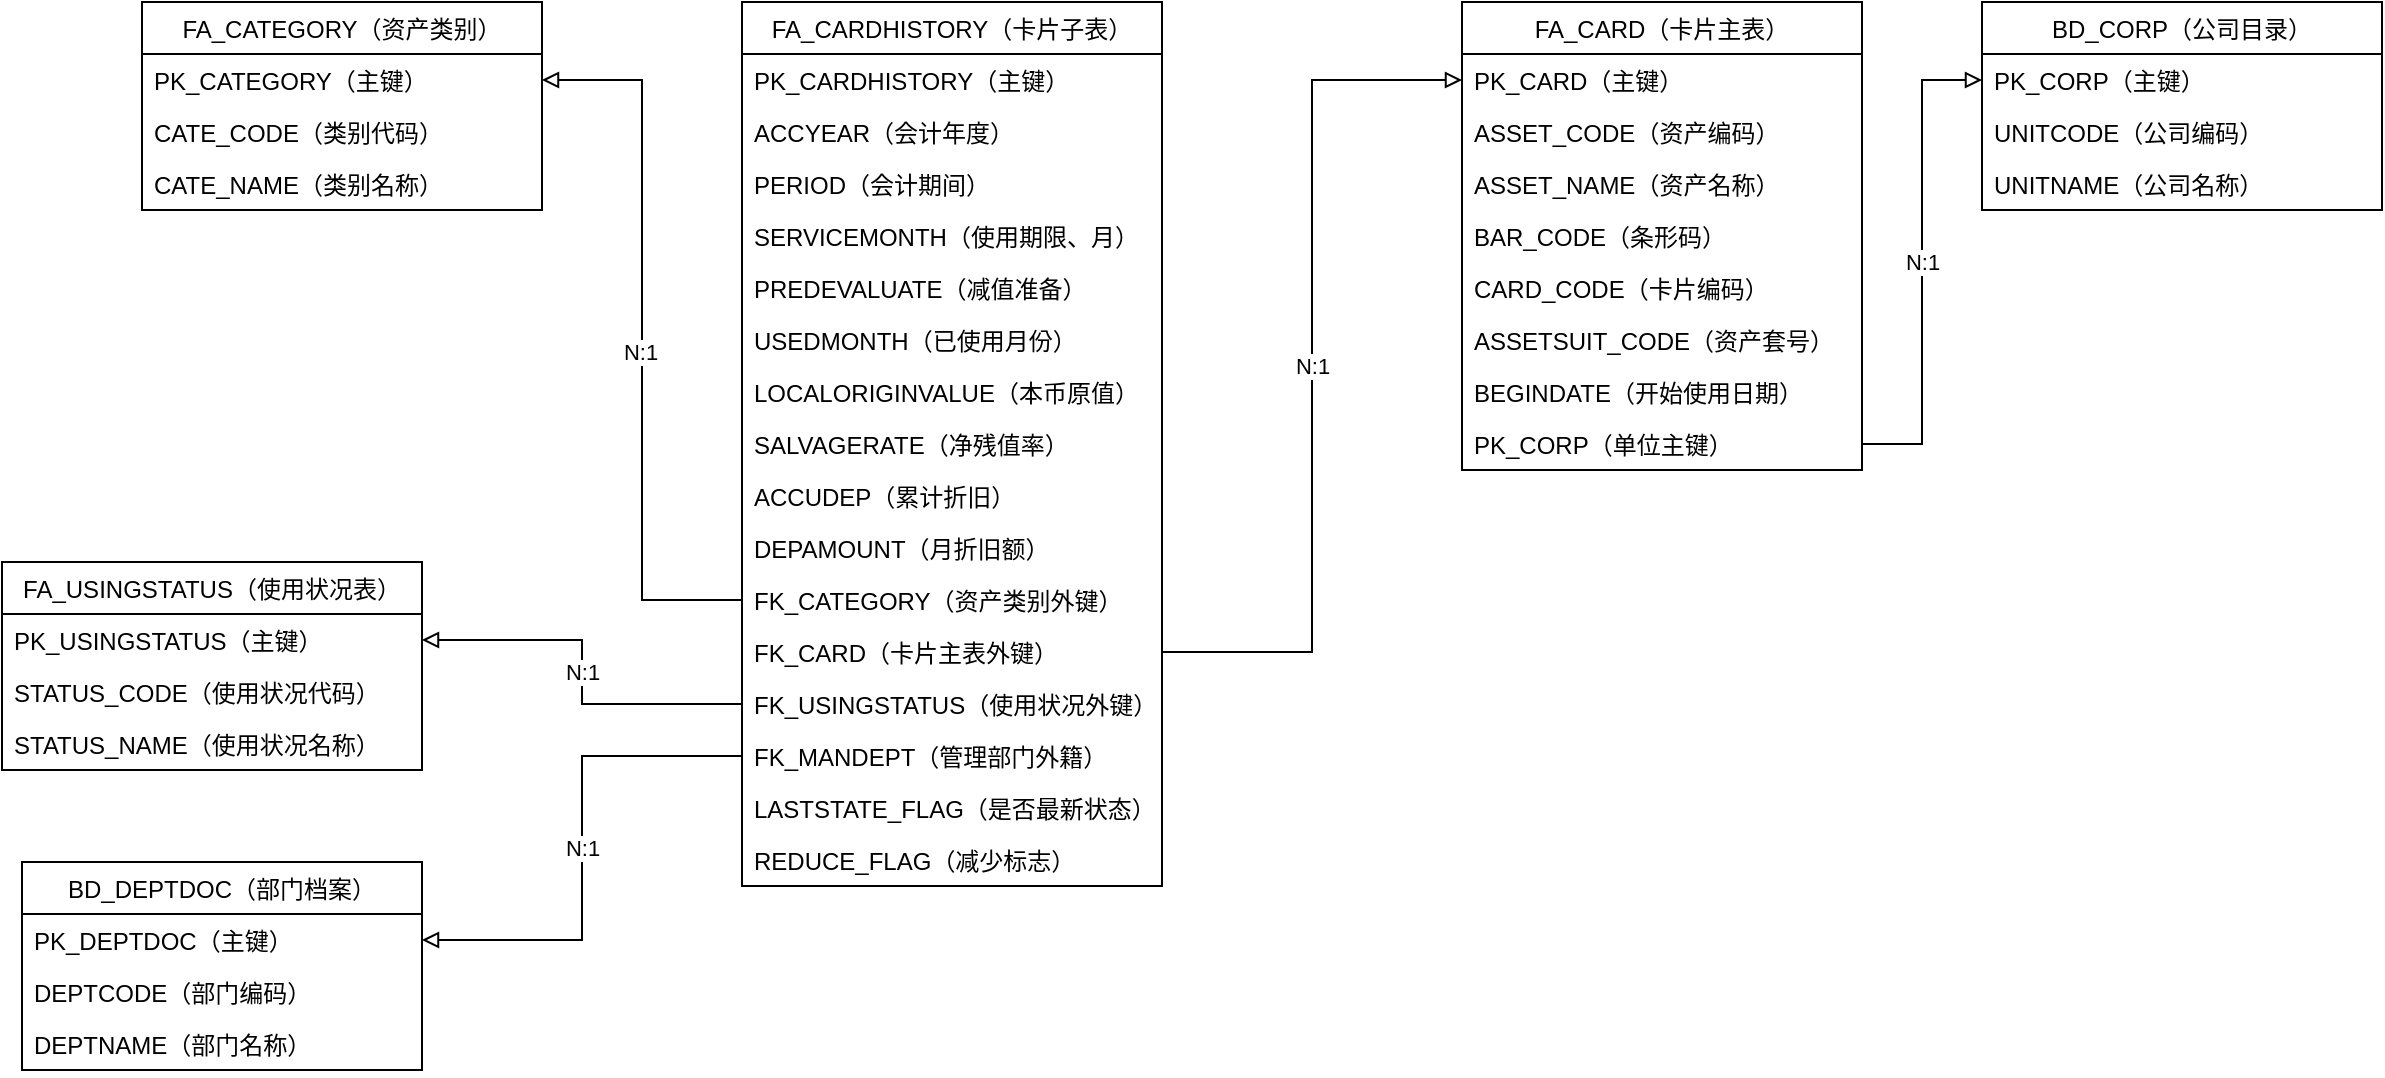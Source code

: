 <mxfile version="14.8.5" type="github">
  <diagram name="Page-1" id="efa7a0a1-bf9b-a30e-e6df-94a7791c09e9">
    <mxGraphModel dx="1422" dy="774" grid="1" gridSize="10" guides="1" tooltips="1" connect="1" arrows="1" fold="1" page="1" pageScale="1" pageWidth="2339" pageHeight="3300" background="none" math="0" shadow="0">
      <root>
        <mxCell id="0" />
        <mxCell id="1" parent="0" />
        <mxCell id="DroHx0XE8zM4UCk5UBcj-114" value="FA_CARD（卡片主表）" style="swimlane;fontStyle=0;childLayout=stackLayout;horizontal=1;startSize=26;horizontalStack=0;resizeParent=1;resizeParentMax=0;resizeLast=0;collapsible=1;marginBottom=0;" vertex="1" parent="1">
          <mxGeometry x="1060" y="150" width="200" height="234" as="geometry" />
        </mxCell>
        <mxCell id="DroHx0XE8zM4UCk5UBcj-115" value="PK_CARD（主键）" style="text;strokeColor=none;fillColor=none;align=left;verticalAlign=top;spacingLeft=4;spacingRight=4;overflow=hidden;rotatable=0;points=[[0,0.5],[1,0.5]];portConstraint=eastwest;" vertex="1" parent="DroHx0XE8zM4UCk5UBcj-114">
          <mxGeometry y="26" width="200" height="26" as="geometry" />
        </mxCell>
        <mxCell id="DroHx0XE8zM4UCk5UBcj-129" value="ASSET_CODE（资产编码）" style="text;strokeColor=none;fillColor=none;align=left;verticalAlign=top;spacingLeft=4;spacingRight=4;overflow=hidden;rotatable=0;points=[[0,0.5],[1,0.5]];portConstraint=eastwest;" vertex="1" parent="DroHx0XE8zM4UCk5UBcj-114">
          <mxGeometry y="52" width="200" height="26" as="geometry" />
        </mxCell>
        <mxCell id="DroHx0XE8zM4UCk5UBcj-116" value="ASSET_NAME（资产名称）" style="text;strokeColor=none;fillColor=none;align=left;verticalAlign=top;spacingLeft=4;spacingRight=4;overflow=hidden;rotatable=0;points=[[0,0.5],[1,0.5]];portConstraint=eastwest;" vertex="1" parent="DroHx0XE8zM4UCk5UBcj-114">
          <mxGeometry y="78" width="200" height="26" as="geometry" />
        </mxCell>
        <mxCell id="DroHx0XE8zM4UCk5UBcj-119" value="BAR_CODE（条形码）" style="text;strokeColor=none;fillColor=none;align=left;verticalAlign=top;spacingLeft=4;spacingRight=4;overflow=hidden;rotatable=0;points=[[0,0.5],[1,0.5]];portConstraint=eastwest;" vertex="1" parent="DroHx0XE8zM4UCk5UBcj-114">
          <mxGeometry y="104" width="200" height="26" as="geometry" />
        </mxCell>
        <mxCell id="DroHx0XE8zM4UCk5UBcj-118" value="CARD_CODE（卡片编码）" style="text;strokeColor=none;fillColor=none;align=left;verticalAlign=top;spacingLeft=4;spacingRight=4;overflow=hidden;rotatable=0;points=[[0,0.5],[1,0.5]];portConstraint=eastwest;" vertex="1" parent="DroHx0XE8zM4UCk5UBcj-114">
          <mxGeometry y="130" width="200" height="26" as="geometry" />
        </mxCell>
        <mxCell id="DroHx0XE8zM4UCk5UBcj-117" value="ASSETSUIT_CODE（资产套号）" style="text;strokeColor=none;fillColor=none;align=left;verticalAlign=top;spacingLeft=4;spacingRight=4;overflow=hidden;rotatable=0;points=[[0,0.5],[1,0.5]];portConstraint=eastwest;" vertex="1" parent="DroHx0XE8zM4UCk5UBcj-114">
          <mxGeometry y="156" width="200" height="26" as="geometry" />
        </mxCell>
        <mxCell id="DroHx0XE8zM4UCk5UBcj-127" value="BEGINDATE（开始使用日期）" style="text;strokeColor=none;fillColor=none;align=left;verticalAlign=top;spacingLeft=4;spacingRight=4;overflow=hidden;rotatable=0;points=[[0,0.5],[1,0.5]];portConstraint=eastwest;" vertex="1" parent="DroHx0XE8zM4UCk5UBcj-114">
          <mxGeometry y="182" width="200" height="26" as="geometry" />
        </mxCell>
        <mxCell id="DroHx0XE8zM4UCk5UBcj-128" value="PK_CORP（单位主键）" style="text;strokeColor=none;fillColor=none;align=left;verticalAlign=top;spacingLeft=4;spacingRight=4;overflow=hidden;rotatable=0;points=[[0,0.5],[1,0.5]];portConstraint=eastwest;" vertex="1" parent="DroHx0XE8zM4UCk5UBcj-114">
          <mxGeometry y="208" width="200" height="26" as="geometry" />
        </mxCell>
        <mxCell id="DroHx0XE8zM4UCk5UBcj-131" value="FA_CATEGORY（资产类别）" style="swimlane;fontStyle=0;childLayout=stackLayout;horizontal=1;startSize=26;horizontalStack=0;resizeParent=1;resizeParentMax=0;resizeLast=0;collapsible=1;marginBottom=0;" vertex="1" parent="1">
          <mxGeometry x="400" y="150" width="200" height="104" as="geometry" />
        </mxCell>
        <mxCell id="DroHx0XE8zM4UCk5UBcj-132" value="PK_CATEGORY（主键）" style="text;strokeColor=none;fillColor=none;align=left;verticalAlign=top;spacingLeft=4;spacingRight=4;overflow=hidden;rotatable=0;points=[[0,0.5],[1,0.5]];portConstraint=eastwest;" vertex="1" parent="DroHx0XE8zM4UCk5UBcj-131">
          <mxGeometry y="26" width="200" height="26" as="geometry" />
        </mxCell>
        <mxCell id="DroHx0XE8zM4UCk5UBcj-171" value="CATE_CODE（类别代码）" style="text;strokeColor=none;fillColor=none;align=left;verticalAlign=top;spacingLeft=4;spacingRight=4;overflow=hidden;rotatable=0;points=[[0,0.5],[1,0.5]];portConstraint=eastwest;" vertex="1" parent="DroHx0XE8zM4UCk5UBcj-131">
          <mxGeometry y="52" width="200" height="26" as="geometry" />
        </mxCell>
        <mxCell id="DroHx0XE8zM4UCk5UBcj-141" value="CATE_NAME（类别名称）" style="text;strokeColor=none;fillColor=none;align=left;verticalAlign=top;spacingLeft=4;spacingRight=4;overflow=hidden;rotatable=0;points=[[0,0.5],[1,0.5]];portConstraint=eastwest;" vertex="1" parent="DroHx0XE8zM4UCk5UBcj-131">
          <mxGeometry y="78" width="200" height="26" as="geometry" />
        </mxCell>
        <mxCell id="DroHx0XE8zM4UCk5UBcj-142" value="FA_CARDHISTORY（卡片子表）" style="swimlane;fontStyle=0;childLayout=stackLayout;horizontal=1;startSize=26;horizontalStack=0;resizeParent=1;resizeParentMax=0;resizeLast=0;collapsible=1;marginBottom=0;" vertex="1" parent="1">
          <mxGeometry x="700" y="150" width="210" height="442" as="geometry" />
        </mxCell>
        <mxCell id="DroHx0XE8zM4UCk5UBcj-143" value="PK_CARDHISTORY（主键）" style="text;strokeColor=none;fillColor=none;align=left;verticalAlign=top;spacingLeft=4;spacingRight=4;overflow=hidden;rotatable=0;points=[[0,0.5],[1,0.5]];portConstraint=eastwest;" vertex="1" parent="DroHx0XE8zM4UCk5UBcj-142">
          <mxGeometry y="26" width="210" height="26" as="geometry" />
        </mxCell>
        <mxCell id="DroHx0XE8zM4UCk5UBcj-154" value="ACCYEAR（会计年度）" style="text;strokeColor=none;fillColor=none;align=left;verticalAlign=top;spacingLeft=4;spacingRight=4;overflow=hidden;rotatable=0;points=[[0,0.5],[1,0.5]];portConstraint=eastwest;" vertex="1" parent="DroHx0XE8zM4UCk5UBcj-142">
          <mxGeometry y="52" width="210" height="26" as="geometry" />
        </mxCell>
        <mxCell id="DroHx0XE8zM4UCk5UBcj-155" value="PERIOD（会计期间）" style="text;strokeColor=none;fillColor=none;align=left;verticalAlign=top;spacingLeft=4;spacingRight=4;overflow=hidden;rotatable=0;points=[[0,0.5],[1,0.5]];portConstraint=eastwest;" vertex="1" parent="DroHx0XE8zM4UCk5UBcj-142">
          <mxGeometry y="78" width="210" height="26" as="geometry" />
        </mxCell>
        <mxCell id="DroHx0XE8zM4UCk5UBcj-156" value="SERVICEMONTH（使用期限、月）" style="text;strokeColor=none;fillColor=none;align=left;verticalAlign=top;spacingLeft=4;spacingRight=4;overflow=hidden;rotatable=0;points=[[0,0.5],[1,0.5]];portConstraint=eastwest;" vertex="1" parent="DroHx0XE8zM4UCk5UBcj-142">
          <mxGeometry y="104" width="210" height="26" as="geometry" />
        </mxCell>
        <mxCell id="DroHx0XE8zM4UCk5UBcj-160" value="PREDEVALUATE（减值准备）" style="text;strokeColor=none;fillColor=none;align=left;verticalAlign=top;spacingLeft=4;spacingRight=4;overflow=hidden;rotatable=0;points=[[0,0.5],[1,0.5]];portConstraint=eastwest;" vertex="1" parent="DroHx0XE8zM4UCk5UBcj-142">
          <mxGeometry y="130" width="210" height="26" as="geometry" />
        </mxCell>
        <mxCell id="DroHx0XE8zM4UCk5UBcj-157" value="USEDMONTH（已使用月份）" style="text;strokeColor=none;fillColor=none;align=left;verticalAlign=top;spacingLeft=4;spacingRight=4;overflow=hidden;rotatable=0;points=[[0,0.5],[1,0.5]];portConstraint=eastwest;" vertex="1" parent="DroHx0XE8zM4UCk5UBcj-142">
          <mxGeometry y="156" width="210" height="26" as="geometry" />
        </mxCell>
        <mxCell id="DroHx0XE8zM4UCk5UBcj-158" value="LOCALORIGINVALUE（本币原值）" style="text;strokeColor=none;fillColor=none;align=left;verticalAlign=top;spacingLeft=4;spacingRight=4;overflow=hidden;rotatable=0;points=[[0,0.5],[1,0.5]];portConstraint=eastwest;" vertex="1" parent="DroHx0XE8zM4UCk5UBcj-142">
          <mxGeometry y="182" width="210" height="26" as="geometry" />
        </mxCell>
        <mxCell id="DroHx0XE8zM4UCk5UBcj-159" value="SALVAGERATE（净残值率）" style="text;strokeColor=none;fillColor=none;align=left;verticalAlign=top;spacingLeft=4;spacingRight=4;overflow=hidden;rotatable=0;points=[[0,0.5],[1,0.5]];portConstraint=eastwest;" vertex="1" parent="DroHx0XE8zM4UCk5UBcj-142">
          <mxGeometry y="208" width="210" height="26" as="geometry" />
        </mxCell>
        <mxCell id="DroHx0XE8zM4UCk5UBcj-161" value="ACCUDEP（累计折旧）" style="text;strokeColor=none;fillColor=none;align=left;verticalAlign=top;spacingLeft=4;spacingRight=4;overflow=hidden;rotatable=0;points=[[0,0.5],[1,0.5]];portConstraint=eastwest;" vertex="1" parent="DroHx0XE8zM4UCk5UBcj-142">
          <mxGeometry y="234" width="210" height="26" as="geometry" />
        </mxCell>
        <mxCell id="DroHx0XE8zM4UCk5UBcj-162" value="DEPAMOUNT（月折旧额）" style="text;strokeColor=none;fillColor=none;align=left;verticalAlign=top;spacingLeft=4;spacingRight=4;overflow=hidden;rotatable=0;points=[[0,0.5],[1,0.5]];portConstraint=eastwest;" vertex="1" parent="DroHx0XE8zM4UCk5UBcj-142">
          <mxGeometry y="260" width="210" height="26" as="geometry" />
        </mxCell>
        <mxCell id="DroHx0XE8zM4UCk5UBcj-163" value="FK_CATEGORY（资产类别外键）" style="text;strokeColor=none;fillColor=none;align=left;verticalAlign=top;spacingLeft=4;spacingRight=4;overflow=hidden;rotatable=0;points=[[0,0.5],[1,0.5]];portConstraint=eastwest;" vertex="1" parent="DroHx0XE8zM4UCk5UBcj-142">
          <mxGeometry y="286" width="210" height="26" as="geometry" />
        </mxCell>
        <mxCell id="DroHx0XE8zM4UCk5UBcj-164" value="FK_CARD（卡片主表外键）" style="text;strokeColor=none;fillColor=none;align=left;verticalAlign=top;spacingLeft=4;spacingRight=4;overflow=hidden;rotatable=0;points=[[0,0.5],[1,0.5]];portConstraint=eastwest;" vertex="1" parent="DroHx0XE8zM4UCk5UBcj-142">
          <mxGeometry y="312" width="210" height="26" as="geometry" />
        </mxCell>
        <mxCell id="DroHx0XE8zM4UCk5UBcj-165" value="FK_USINGSTATUS（使用状况外键）" style="text;strokeColor=none;fillColor=none;align=left;verticalAlign=top;spacingLeft=4;spacingRight=4;overflow=hidden;rotatable=0;points=[[0,0.5],[1,0.5]];portConstraint=eastwest;" vertex="1" parent="DroHx0XE8zM4UCk5UBcj-142">
          <mxGeometry y="338" width="210" height="26" as="geometry" />
        </mxCell>
        <mxCell id="DroHx0XE8zM4UCk5UBcj-166" value="FK_MANDEPT（管理部门外籍）" style="text;strokeColor=none;fillColor=none;align=left;verticalAlign=top;spacingLeft=4;spacingRight=4;overflow=hidden;rotatable=0;points=[[0,0.5],[1,0.5]];portConstraint=eastwest;" vertex="1" parent="DroHx0XE8zM4UCk5UBcj-142">
          <mxGeometry y="364" width="210" height="26" as="geometry" />
        </mxCell>
        <mxCell id="DroHx0XE8zM4UCk5UBcj-167" value="LASTSTATE_FLAG（是否最新状态）" style="text;strokeColor=none;fillColor=none;align=left;verticalAlign=top;spacingLeft=4;spacingRight=4;overflow=hidden;rotatable=0;points=[[0,0.5],[1,0.5]];portConstraint=eastwest;" vertex="1" parent="DroHx0XE8zM4UCk5UBcj-142">
          <mxGeometry y="390" width="210" height="26" as="geometry" />
        </mxCell>
        <mxCell id="DroHx0XE8zM4UCk5UBcj-148" value="REDUCE_FLAG（减少标志）" style="text;strokeColor=none;fillColor=none;align=left;verticalAlign=top;spacingLeft=4;spacingRight=4;overflow=hidden;rotatable=0;points=[[0,0.5],[1,0.5]];portConstraint=eastwest;" vertex="1" parent="DroHx0XE8zM4UCk5UBcj-142">
          <mxGeometry y="416" width="210" height="26" as="geometry" />
        </mxCell>
        <mxCell id="DroHx0XE8zM4UCk5UBcj-168" value="N:1" style="edgeStyle=orthogonalEdgeStyle;rounded=0;orthogonalLoop=1;jettySize=auto;html=1;endArrow=block;endFill=0;" edge="1" parent="1" source="DroHx0XE8zM4UCk5UBcj-164" target="DroHx0XE8zM4UCk5UBcj-115">
          <mxGeometry relative="1" as="geometry" />
        </mxCell>
        <mxCell id="DroHx0XE8zM4UCk5UBcj-169" style="rounded=0;orthogonalLoop=1;jettySize=auto;html=1;entryX=1;entryY=0.5;entryDx=0;entryDy=0;endArrow=block;endFill=0;edgeStyle=elbowEdgeStyle;" edge="1" parent="1" source="DroHx0XE8zM4UCk5UBcj-163" target="DroHx0XE8zM4UCk5UBcj-132">
          <mxGeometry relative="1" as="geometry" />
        </mxCell>
        <mxCell id="DroHx0XE8zM4UCk5UBcj-170" value="N:1" style="edgeLabel;html=1;align=center;verticalAlign=middle;resizable=0;points=[];" vertex="1" connectable="0" parent="DroHx0XE8zM4UCk5UBcj-169">
          <mxGeometry x="-0.031" y="1" relative="1" as="geometry">
            <mxPoint as="offset" />
          </mxGeometry>
        </mxCell>
        <mxCell id="DroHx0XE8zM4UCk5UBcj-174" value="FA_USINGSTATUS（使用状况表）" style="swimlane;fontStyle=0;childLayout=stackLayout;horizontal=1;startSize=26;horizontalStack=0;resizeParent=1;resizeParentMax=0;resizeLast=0;collapsible=1;marginBottom=0;" vertex="1" parent="1">
          <mxGeometry x="330" y="430" width="210" height="104" as="geometry" />
        </mxCell>
        <mxCell id="DroHx0XE8zM4UCk5UBcj-175" value="PK_USINGSTATUS（主键）" style="text;strokeColor=none;fillColor=none;align=left;verticalAlign=top;spacingLeft=4;spacingRight=4;overflow=hidden;rotatable=0;points=[[0,0.5],[1,0.5]];portConstraint=eastwest;" vertex="1" parent="DroHx0XE8zM4UCk5UBcj-174">
          <mxGeometry y="26" width="210" height="26" as="geometry" />
        </mxCell>
        <mxCell id="DroHx0XE8zM4UCk5UBcj-176" value="STATUS_CODE（使用状况代码）" style="text;strokeColor=none;fillColor=none;align=left;verticalAlign=top;spacingLeft=4;spacingRight=4;overflow=hidden;rotatable=0;points=[[0,0.5],[1,0.5]];portConstraint=eastwest;" vertex="1" parent="DroHx0XE8zM4UCk5UBcj-174">
          <mxGeometry y="52" width="210" height="26" as="geometry" />
        </mxCell>
        <mxCell id="DroHx0XE8zM4UCk5UBcj-177" value="STATUS_NAME（使用状况名称）" style="text;strokeColor=none;fillColor=none;align=left;verticalAlign=top;spacingLeft=4;spacingRight=4;overflow=hidden;rotatable=0;points=[[0,0.5],[1,0.5]];portConstraint=eastwest;" vertex="1" parent="DroHx0XE8zM4UCk5UBcj-174">
          <mxGeometry y="78" width="210" height="26" as="geometry" />
        </mxCell>
        <mxCell id="DroHx0XE8zM4UCk5UBcj-178" value="N:1" style="edgeStyle=elbowEdgeStyle;rounded=0;orthogonalLoop=1;jettySize=auto;html=1;endArrow=block;endFill=0;" edge="1" parent="1" source="DroHx0XE8zM4UCk5UBcj-165" target="DroHx0XE8zM4UCk5UBcj-175">
          <mxGeometry relative="1" as="geometry" />
        </mxCell>
        <mxCell id="DroHx0XE8zM4UCk5UBcj-179" value="BD_DEPTDOC（部门档案）" style="swimlane;fontStyle=0;childLayout=stackLayout;horizontal=1;startSize=26;horizontalStack=0;resizeParent=1;resizeParentMax=0;resizeLast=0;collapsible=1;marginBottom=0;" vertex="1" parent="1">
          <mxGeometry x="340" y="580" width="200" height="104" as="geometry" />
        </mxCell>
        <mxCell id="DroHx0XE8zM4UCk5UBcj-192" value="PK_DEPTDOC（主键）" style="text;strokeColor=none;fillColor=none;align=left;verticalAlign=top;spacingLeft=4;spacingRight=4;overflow=hidden;rotatable=0;points=[[0,0.5],[1,0.5]];portConstraint=eastwest;" vertex="1" parent="DroHx0XE8zM4UCk5UBcj-179">
          <mxGeometry y="26" width="200" height="26" as="geometry" />
        </mxCell>
        <mxCell id="DroHx0XE8zM4UCk5UBcj-193" value="DEPTCODE（部门编码）" style="text;strokeColor=none;fillColor=none;align=left;verticalAlign=top;spacingLeft=4;spacingRight=4;overflow=hidden;rotatable=0;points=[[0,0.5],[1,0.5]];portConstraint=eastwest;" vertex="1" parent="DroHx0XE8zM4UCk5UBcj-179">
          <mxGeometry y="52" width="200" height="26" as="geometry" />
        </mxCell>
        <mxCell id="DroHx0XE8zM4UCk5UBcj-180" value="DEPTNAME（部门名称）" style="text;strokeColor=none;fillColor=none;align=left;verticalAlign=top;spacingLeft=4;spacingRight=4;overflow=hidden;rotatable=0;points=[[0,0.5],[1,0.5]];portConstraint=eastwest;" vertex="1" parent="DroHx0XE8zM4UCk5UBcj-179">
          <mxGeometry y="78" width="200" height="26" as="geometry" />
        </mxCell>
        <mxCell id="DroHx0XE8zM4UCk5UBcj-194" value="N:1" style="edgeStyle=elbowEdgeStyle;rounded=0;orthogonalLoop=1;jettySize=auto;html=1;entryX=1;entryY=0.5;entryDx=0;entryDy=0;endArrow=block;endFill=0;" edge="1" parent="1" source="DroHx0XE8zM4UCk5UBcj-166" target="DroHx0XE8zM4UCk5UBcj-192">
          <mxGeometry relative="1" as="geometry" />
        </mxCell>
        <mxCell id="DroHx0XE8zM4UCk5UBcj-195" value="BD_CORP（公司目录）" style="swimlane;fontStyle=0;childLayout=stackLayout;horizontal=1;startSize=26;horizontalStack=0;resizeParent=1;resizeParentMax=0;resizeLast=0;collapsible=1;marginBottom=0;" vertex="1" parent="1">
          <mxGeometry x="1320" y="150" width="200" height="104" as="geometry" />
        </mxCell>
        <mxCell id="DroHx0XE8zM4UCk5UBcj-196" value="PK_CORP（主键）" style="text;strokeColor=none;fillColor=none;align=left;verticalAlign=top;spacingLeft=4;spacingRight=4;overflow=hidden;rotatable=0;points=[[0,0.5],[1,0.5]];portConstraint=eastwest;" vertex="1" parent="DroHx0XE8zM4UCk5UBcj-195">
          <mxGeometry y="26" width="200" height="26" as="geometry" />
        </mxCell>
        <mxCell id="DroHx0XE8zM4UCk5UBcj-197" value="UNITCODE（公司编码）" style="text;strokeColor=none;fillColor=none;align=left;verticalAlign=top;spacingLeft=4;spacingRight=4;overflow=hidden;rotatable=0;points=[[0,0.5],[1,0.5]];portConstraint=eastwest;" vertex="1" parent="DroHx0XE8zM4UCk5UBcj-195">
          <mxGeometry y="52" width="200" height="26" as="geometry" />
        </mxCell>
        <mxCell id="DroHx0XE8zM4UCk5UBcj-198" value="UNITNAME（公司名称）" style="text;strokeColor=none;fillColor=none;align=left;verticalAlign=top;spacingLeft=4;spacingRight=4;overflow=hidden;rotatable=0;points=[[0,0.5],[1,0.5]];portConstraint=eastwest;" vertex="1" parent="DroHx0XE8zM4UCk5UBcj-195">
          <mxGeometry y="78" width="200" height="26" as="geometry" />
        </mxCell>
        <mxCell id="DroHx0XE8zM4UCk5UBcj-199" value="N:1" style="edgeStyle=elbowEdgeStyle;rounded=0;orthogonalLoop=1;jettySize=auto;html=1;endArrow=block;endFill=0;" edge="1" parent="1" source="DroHx0XE8zM4UCk5UBcj-128" target="DroHx0XE8zM4UCk5UBcj-196">
          <mxGeometry relative="1" as="geometry" />
        </mxCell>
      </root>
    </mxGraphModel>
  </diagram>
</mxfile>
